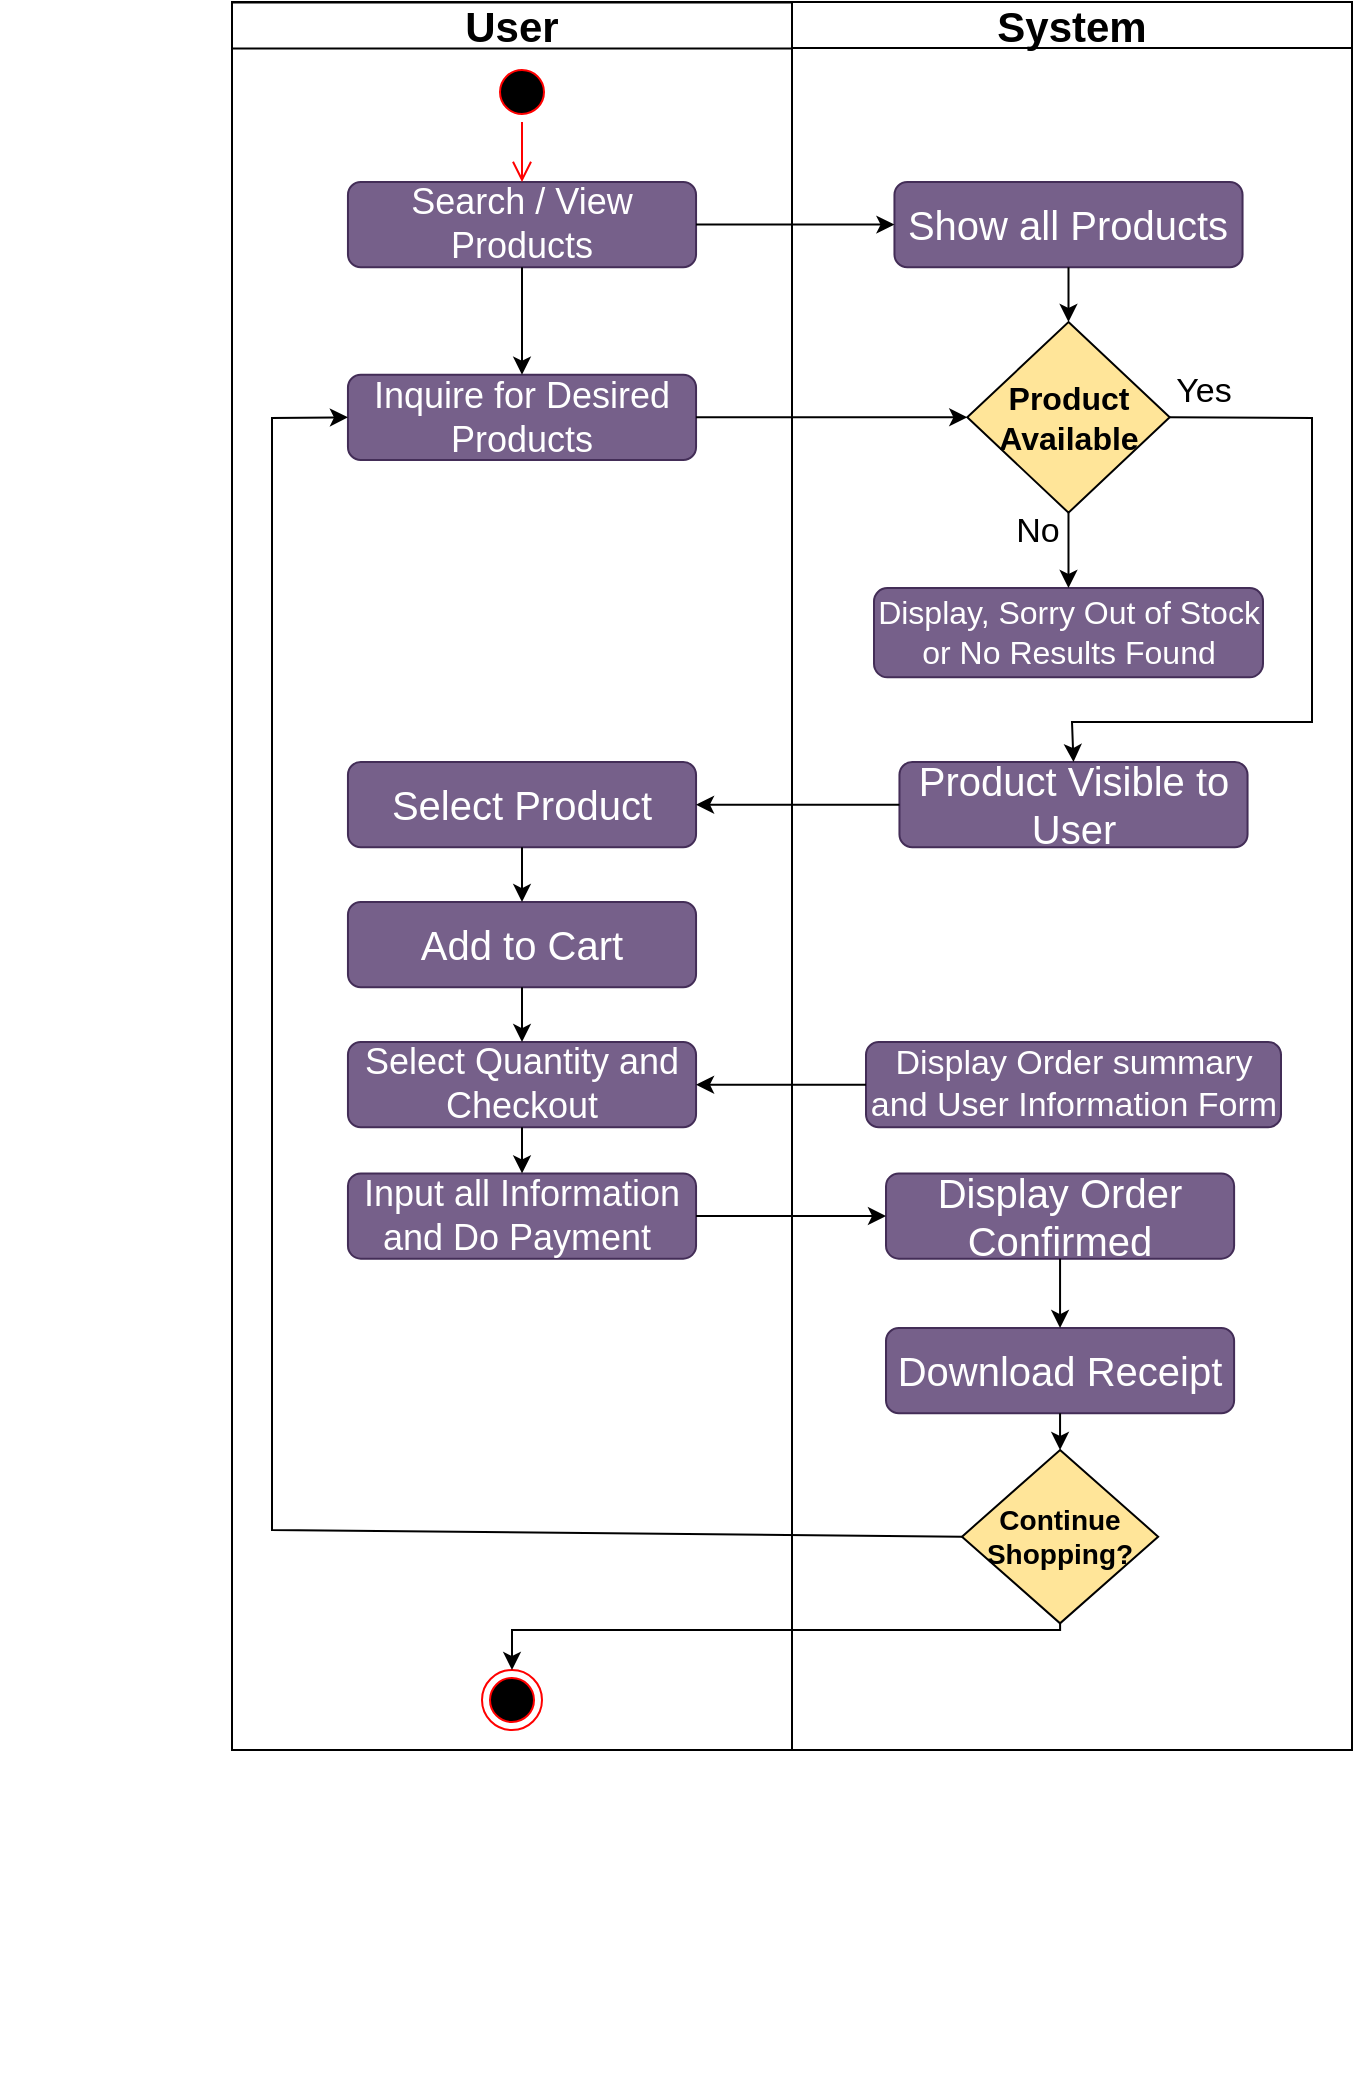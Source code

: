 <mxfile version="22.0.2" type="device">
  <diagram name="Page-1" id="e7e014a7-5840-1c2e-5031-d8a46d1fe8dd">
    <mxGraphModel dx="1500" dy="887" grid="1" gridSize="10" guides="1" tooltips="1" connect="1" arrows="1" fold="1" page="1" pageScale="1" pageWidth="1169" pageHeight="826" background="none" math="0" shadow="0">
      <root>
        <mxCell id="0" />
        <mxCell id="1" parent="0" />
        <mxCell id="G-YK18NaYCDzof1oobBy-38" value="" style="rounded=0;whiteSpace=wrap;html=1;" parent="1" vertex="1">
          <mxGeometry x="280" y="116" width="560" height="874" as="geometry" />
        </mxCell>
        <mxCell id="DQrWv3OORyhdN1dKPdlm-42" value="" style="group" parent="1" vertex="1" connectable="0">
          <mxGeometry x="164.5" y="130" width="665.5" height="1030" as="geometry" />
        </mxCell>
        <mxCell id="2" value="User" style="swimlane;whiteSpace=wrap;startSize=23;fontSize=21;" parent="DQrWv3OORyhdN1dKPdlm-42" vertex="1">
          <mxGeometry x="115.5" y="-13.69" width="280" height="873.69" as="geometry" />
        </mxCell>
        <mxCell id="DQrWv3OORyhdN1dKPdlm-96" value="Search / View Products" style="rounded=1;whiteSpace=wrap;html=1;fillColor=#76608a;fontColor=#ffffff;strokeColor=#432D57;fontSize=18;" parent="2" vertex="1">
          <mxGeometry x="57.974" y="89.685" width="174.048" height="42.632" as="geometry" />
        </mxCell>
        <mxCell id="DQrWv3OORyhdN1dKPdlm-98" value="Inquire for Desired Products" style="rounded=1;whiteSpace=wrap;html=1;fillColor=#76608a;fontColor=#ffffff;strokeColor=#432D57;fontSize=18;" parent="2" vertex="1">
          <mxGeometry x="57.974" y="186.045" width="174.048" height="42.632" as="geometry" />
        </mxCell>
        <mxCell id="DQrWv3OORyhdN1dKPdlm-104" value="" style="endArrow=classic;html=1;rounded=0;exitX=0.5;exitY=1;exitDx=0;exitDy=0;entryX=0.5;entryY=0;entryDx=0;entryDy=0;" parent="2" source="DQrWv3OORyhdN1dKPdlm-96" target="DQrWv3OORyhdN1dKPdlm-98" edge="1">
          <mxGeometry width="50" height="50" relative="1" as="geometry">
            <mxPoint x="230" y="300.024" as="sourcePoint" />
            <mxPoint x="280" y="250.024" as="targetPoint" />
          </mxGeometry>
        </mxCell>
        <mxCell id="DQrWv3OORyhdN1dKPdlm-150" value="Add to Cart" style="rounded=1;whiteSpace=wrap;html=1;fillColor=#76608a;fontColor=#ffffff;strokeColor=#432D57;fontSize=20;" parent="2" vertex="1">
          <mxGeometry x="57.974" y="449.692" width="174.048" height="42.632" as="geometry" />
        </mxCell>
        <mxCell id="DQrWv3OORyhdN1dKPdlm-154" value="Select Quantity and Checkout" style="rounded=1;whiteSpace=wrap;html=1;fillColor=#76608a;fontColor=#ffffff;strokeColor=#432D57;fontSize=18;" parent="2" vertex="1">
          <mxGeometry x="57.974" y="519.692" width="174.048" height="42.632" as="geometry" />
        </mxCell>
        <mxCell id="DQrWv3OORyhdN1dKPdlm-155" value="" style="endArrow=classic;html=1;rounded=0;exitX=0.5;exitY=1;exitDx=0;exitDy=0;entryX=0.5;entryY=0;entryDx=0;entryDy=0;" parent="2" source="DQrWv3OORyhdN1dKPdlm-150" target="DQrWv3OORyhdN1dKPdlm-154" edge="1">
          <mxGeometry width="50" height="50" relative="1" as="geometry">
            <mxPoint x="230" y="578.02" as="sourcePoint" />
            <mxPoint x="280" y="528.02" as="targetPoint" />
          </mxGeometry>
        </mxCell>
        <mxCell id="DQrWv3OORyhdN1dKPdlm-157" value="Input all Information and Do Payment&amp;nbsp;" style="rounded=1;whiteSpace=wrap;html=1;fillColor=#76608a;fontColor=#ffffff;strokeColor=#432D57;fontSize=18;" parent="2" vertex="1">
          <mxGeometry x="57.974" y="585.392" width="174.048" height="42.632" as="geometry" />
        </mxCell>
        <mxCell id="DQrWv3OORyhdN1dKPdlm-161" value="" style="endArrow=classic;html=1;rounded=0;exitX=0.5;exitY=1;exitDx=0;exitDy=0;entryX=0.5;entryY=0;entryDx=0;entryDy=0;" parent="2" source="DQrWv3OORyhdN1dKPdlm-154" target="DQrWv3OORyhdN1dKPdlm-157" edge="1">
          <mxGeometry width="50" height="50" relative="1" as="geometry">
            <mxPoint x="230" y="676.02" as="sourcePoint" />
            <mxPoint x="280" y="626.02" as="targetPoint" />
          </mxGeometry>
        </mxCell>
        <mxCell id="3BtnwwHCR_xymNZalPGl-40" value="Select Product" style="rounded=1;whiteSpace=wrap;html=1;fillColor=#76608a;fontColor=#ffffff;strokeColor=#432D57;fontSize=20;" parent="2" vertex="1">
          <mxGeometry x="57.974" y="379.692" width="174.048" height="42.632" as="geometry" />
        </mxCell>
        <mxCell id="DQrWv3OORyhdN1dKPdlm-152" value="" style="endArrow=classic;html=1;rounded=0;exitX=0.5;exitY=1;exitDx=0;exitDy=0;entryX=0.5;entryY=0;entryDx=0;entryDy=0;" parent="2" source="3BtnwwHCR_xymNZalPGl-40" target="DQrWv3OORyhdN1dKPdlm-150" edge="1">
          <mxGeometry width="50" height="50" relative="1" as="geometry">
            <mxPoint x="230" y="385.69" as="sourcePoint" />
            <mxPoint x="417.028" y="486.022" as="targetPoint" />
          </mxGeometry>
        </mxCell>
        <mxCell id="ksmsULDlG_Apr34Gp1Wl-40" value="" style="ellipse;html=1;shape=startState;fillColor=#000000;strokeColor=#ff0000;" parent="2" vertex="1">
          <mxGeometry x="130" y="29.69" width="30" height="30" as="geometry" />
        </mxCell>
        <mxCell id="ksmsULDlG_Apr34Gp1Wl-41" value="" style="edgeStyle=orthogonalEdgeStyle;html=1;verticalAlign=bottom;endArrow=open;endSize=8;strokeColor=#ff0000;rounded=0;entryX=0.5;entryY=0;entryDx=0;entryDy=0;" parent="2" source="ksmsULDlG_Apr34Gp1Wl-40" target="DQrWv3OORyhdN1dKPdlm-96" edge="1">
          <mxGeometry relative="1" as="geometry">
            <mxPoint x="144.995" y="89.69" as="targetPoint" />
          </mxGeometry>
        </mxCell>
        <mxCell id="ksmsULDlG_Apr34Gp1Wl-38" value="" style="ellipse;html=1;shape=endState;fillColor=#000000;strokeColor=#ff0000;" parent="2" vertex="1">
          <mxGeometry x="125" y="833.69" width="30" height="30" as="geometry" />
        </mxCell>
        <mxCell id="DQrWv3OORyhdN1dKPdlm-93" value="Show all Products" style="rounded=1;whiteSpace=wrap;html=1;fillColor=#76608a;fontColor=#ffffff;strokeColor=#432D57;fontSize=20;" parent="DQrWv3OORyhdN1dKPdlm-42" vertex="1">
          <mxGeometry x="446.724" y="75.992" width="174.048" height="42.632" as="geometry" />
        </mxCell>
        <mxCell id="DQrWv3OORyhdN1dKPdlm-97" value="" style="endArrow=classic;html=1;rounded=0;exitX=1;exitY=0.5;exitDx=0;exitDy=0;entryX=0;entryY=0.5;entryDx=0;entryDy=0;" parent="DQrWv3OORyhdN1dKPdlm-42" source="DQrWv3OORyhdN1dKPdlm-96" target="DQrWv3OORyhdN1dKPdlm-93" edge="1">
          <mxGeometry width="50" height="50" relative="1" as="geometry">
            <mxPoint x="345.5" y="292" as="sourcePoint" />
            <mxPoint x="395.5" y="242" as="targetPoint" />
          </mxGeometry>
        </mxCell>
        <mxCell id="DQrWv3OORyhdN1dKPdlm-105" value="Product Available" style="rhombus;whiteSpace=wrap;html=1;fillColor=#FFE599;fontStyle=1;fontSize=16;" parent="DQrWv3OORyhdN1dKPdlm-42" vertex="1">
          <mxGeometry x="483.14" y="146" width="101.21" height="95.35" as="geometry" />
        </mxCell>
        <mxCell id="DQrWv3OORyhdN1dKPdlm-106" value="" style="endArrow=classic;html=1;rounded=0;exitX=0.5;exitY=1;exitDx=0;exitDy=0;entryX=0.5;entryY=0;entryDx=0;entryDy=0;" parent="DQrWv3OORyhdN1dKPdlm-42" source="DQrWv3OORyhdN1dKPdlm-93" target="DQrWv3OORyhdN1dKPdlm-105" edge="1">
          <mxGeometry width="50" height="50" relative="1" as="geometry">
            <mxPoint x="270.5" y="214.976" as="sourcePoint" />
            <mxPoint x="270.5" y="261.976" as="targetPoint" />
          </mxGeometry>
        </mxCell>
        <mxCell id="DQrWv3OORyhdN1dKPdlm-107" value="" style="endArrow=classic;html=1;rounded=0;exitX=1;exitY=0.5;exitDx=0;exitDy=0;entryX=0;entryY=0.5;entryDx=0;entryDy=0;" parent="DQrWv3OORyhdN1dKPdlm-42" source="DQrWv3OORyhdN1dKPdlm-98" target="DQrWv3OORyhdN1dKPdlm-105" edge="1">
          <mxGeometry width="50" height="50" relative="1" as="geometry">
            <mxPoint x="358" y="193" as="sourcePoint" />
            <mxPoint x="456" y="193" as="targetPoint" />
          </mxGeometry>
        </mxCell>
        <mxCell id="DQrWv3OORyhdN1dKPdlm-109" value="Display, Sorry Out of Stock or No Results Found" style="rounded=1;whiteSpace=wrap;html=1;fillColor=#76608a;fontColor=#ffffff;strokeColor=#432D57;fontSize=16;" parent="DQrWv3OORyhdN1dKPdlm-42" vertex="1">
          <mxGeometry x="436.5" y="279" width="194.5" height="44.63" as="geometry" />
        </mxCell>
        <mxCell id="DQrWv3OORyhdN1dKPdlm-110" value="Product Visible to User" style="rounded=1;whiteSpace=wrap;html=1;fillColor=#76608a;fontColor=#ffffff;strokeColor=#432D57;fontSize=20;" parent="DQrWv3OORyhdN1dKPdlm-42" vertex="1">
          <mxGeometry x="449.224" y="366.002" width="174.048" height="42.632" as="geometry" />
        </mxCell>
        <mxCell id="DQrWv3OORyhdN1dKPdlm-111" value="" style="endArrow=classic;html=1;rounded=0;exitX=1;exitY=0.5;exitDx=0;exitDy=0;entryX=0.5;entryY=0;entryDx=0;entryDy=0;" parent="DQrWv3OORyhdN1dKPdlm-42" source="DQrWv3OORyhdN1dKPdlm-105" target="DQrWv3OORyhdN1dKPdlm-110" edge="1">
          <mxGeometry width="50" height="50" relative="1" as="geometry">
            <mxPoint x="345.5" y="392" as="sourcePoint" />
            <mxPoint x="535.5" y="406" as="targetPoint" />
            <Array as="points">
              <mxPoint x="655.5" y="194" />
              <mxPoint x="655.5" y="346" />
              <mxPoint x="535.5" y="346" />
            </Array>
          </mxGeometry>
        </mxCell>
        <mxCell id="DQrWv3OORyhdN1dKPdlm-153" value="" style="endArrow=classic;html=1;rounded=0;exitX=0;exitY=0.5;exitDx=0;exitDy=0;entryX=1;entryY=0.5;entryDx=0;entryDy=0;" parent="DQrWv3OORyhdN1dKPdlm-42" source="DQrWv3OORyhdN1dKPdlm-110" target="3BtnwwHCR_xymNZalPGl-40" edge="1">
          <mxGeometry width="50" height="50" relative="1" as="geometry">
            <mxPoint x="445.504" y="493.647" as="sourcePoint" />
            <mxPoint x="395.5" y="322" as="targetPoint" />
          </mxGeometry>
        </mxCell>
        <mxCell id="DQrWv3OORyhdN1dKPdlm-156" value="Display Order summary and User Information Form" style="rounded=1;whiteSpace=wrap;html=1;fillColor=#76608a;fontColor=#ffffff;strokeColor=#432D57;fontSize=17;" parent="DQrWv3OORyhdN1dKPdlm-42" vertex="1">
          <mxGeometry x="432.5" y="506.0" width="207.5" height="42.63" as="geometry" />
        </mxCell>
        <mxCell id="DQrWv3OORyhdN1dKPdlm-158" value="Display Order Confirmed" style="rounded=1;whiteSpace=wrap;html=1;fillColor=#76608a;fontColor=#ffffff;strokeColor=#432D57;fontSize=20;" parent="DQrWv3OORyhdN1dKPdlm-42" vertex="1">
          <mxGeometry x="442.504" y="571.702" width="174.048" height="42.632" as="geometry" />
        </mxCell>
        <mxCell id="DQrWv3OORyhdN1dKPdlm-159" value="Download Receipt" style="rounded=1;whiteSpace=wrap;html=1;fillColor=#76608a;fontColor=#ffffff;strokeColor=#432D57;fontSize=20;" parent="DQrWv3OORyhdN1dKPdlm-42" vertex="1">
          <mxGeometry x="442.504" y="649.002" width="174.048" height="42.632" as="geometry" />
        </mxCell>
        <mxCell id="DQrWv3OORyhdN1dKPdlm-160" value="" style="endArrow=classic;html=1;rounded=0;exitX=0;exitY=0.5;exitDx=0;exitDy=0;entryX=1;entryY=0.5;entryDx=0;entryDy=0;" parent="DQrWv3OORyhdN1dKPdlm-42" source="DQrWv3OORyhdN1dKPdlm-156" target="DQrWv3OORyhdN1dKPdlm-154" edge="1">
          <mxGeometry width="50" height="50" relative="1" as="geometry">
            <mxPoint x="345.5" y="672" as="sourcePoint" />
            <mxPoint x="395.5" y="622" as="targetPoint" />
          </mxGeometry>
        </mxCell>
        <mxCell id="DQrWv3OORyhdN1dKPdlm-162" value="" style="endArrow=classic;html=1;rounded=0;exitX=1;exitY=0.5;exitDx=0;exitDy=0;entryX=0;entryY=0.5;entryDx=0;entryDy=0;" parent="DQrWv3OORyhdN1dKPdlm-42" source="DQrWv3OORyhdN1dKPdlm-157" target="DQrWv3OORyhdN1dKPdlm-158" edge="1">
          <mxGeometry width="50" height="50" relative="1" as="geometry">
            <mxPoint x="270.5" y="606.98" as="sourcePoint" />
            <mxPoint x="270.5" y="633.98" as="targetPoint" />
          </mxGeometry>
        </mxCell>
        <mxCell id="DQrWv3OORyhdN1dKPdlm-164" value="" style="endArrow=classic;html=1;rounded=0;exitX=0.5;exitY=1;exitDx=0;exitDy=0;entryX=0.5;entryY=0;entryDx=0;entryDy=0;" parent="DQrWv3OORyhdN1dKPdlm-42" source="DQrWv3OORyhdN1dKPdlm-158" target="DQrWv3OORyhdN1dKPdlm-159" edge="1">
          <mxGeometry width="50" height="50" relative="1" as="geometry">
            <mxPoint x="358" y="655" as="sourcePoint" />
            <mxPoint x="456" y="653" as="targetPoint" />
          </mxGeometry>
        </mxCell>
        <mxCell id="L9qMKQyOvNoYJEPTEst4-3" style="edgeStyle=orthogonalEdgeStyle;rounded=0;orthogonalLoop=1;jettySize=auto;html=1;entryX=0.5;entryY=0;entryDx=0;entryDy=0;" edge="1" parent="DQrWv3OORyhdN1dKPdlm-42" source="DQrWv3OORyhdN1dKPdlm-166" target="ksmsULDlG_Apr34Gp1Wl-38">
          <mxGeometry relative="1" as="geometry">
            <Array as="points">
              <mxPoint x="530" y="800" />
              <mxPoint x="256" y="800" />
            </Array>
          </mxGeometry>
        </mxCell>
        <mxCell id="DQrWv3OORyhdN1dKPdlm-166" value="Continue Shopping?" style="rhombus;whiteSpace=wrap;html=1;fillColor=#FFE599;fontStyle=1;fontSize=14;" parent="DQrWv3OORyhdN1dKPdlm-42" vertex="1">
          <mxGeometry x="480.49" y="710" width="98.08" height="86.65" as="geometry" />
        </mxCell>
        <mxCell id="DQrWv3OORyhdN1dKPdlm-167" value="" style="endArrow=classic;html=1;rounded=0;exitX=0.5;exitY=1;exitDx=0;exitDy=0;entryX=0.5;entryY=0;entryDx=0;entryDy=0;" parent="DQrWv3OORyhdN1dKPdlm-42" source="DQrWv3OORyhdN1dKPdlm-159" target="DQrWv3OORyhdN1dKPdlm-166" edge="1">
          <mxGeometry width="50" height="50" relative="1" as="geometry">
            <mxPoint x="345.5" y="772" as="sourcePoint" />
            <mxPoint x="395.5" y="722" as="targetPoint" />
          </mxGeometry>
        </mxCell>
        <mxCell id="DQrWv3OORyhdN1dKPdlm-168" value="" style="endArrow=classic;html=1;rounded=0;exitX=0;exitY=0.5;exitDx=0;exitDy=0;entryX=0;entryY=0.5;entryDx=0;entryDy=0;" parent="DQrWv3OORyhdN1dKPdlm-42" source="DQrWv3OORyhdN1dKPdlm-166" target="DQrWv3OORyhdN1dKPdlm-98" edge="1">
          <mxGeometry width="50" height="50" relative="1" as="geometry">
            <mxPoint x="488.79" y="802" as="sourcePoint" />
            <mxPoint x="173.474" y="274.321" as="targetPoint" />
            <Array as="points">
              <mxPoint x="135.5" y="750" />
              <mxPoint x="135.5" y="194" />
            </Array>
          </mxGeometry>
        </mxCell>
        <mxCell id="3BtnwwHCR_xymNZalPGl-38" value="No" style="text;html=1;strokeColor=none;fillColor=none;align=center;verticalAlign=middle;whiteSpace=wrap;rounded=0;fontSize=17;" parent="DQrWv3OORyhdN1dKPdlm-42" vertex="1">
          <mxGeometry x="488.5" y="236" width="60" height="30" as="geometry" />
        </mxCell>
        <mxCell id="3BtnwwHCR_xymNZalPGl-39" value="Yes" style="text;html=1;strokeColor=none;fillColor=none;align=center;verticalAlign=middle;whiteSpace=wrap;rounded=0;fontSize=17;" parent="DQrWv3OORyhdN1dKPdlm-42" vertex="1">
          <mxGeometry x="571" y="166" width="60" height="30" as="geometry" />
        </mxCell>
        <mxCell id="DQrWv3OORyhdN1dKPdlm-108" value="" style="endArrow=classic;html=1;rounded=0;exitX=0.5;exitY=1;exitDx=0;exitDy=0;entryX=0.5;entryY=0;entryDx=0;entryDy=0;" parent="DQrWv3OORyhdN1dKPdlm-42" source="DQrWv3OORyhdN1dKPdlm-105" target="DQrWv3OORyhdN1dKPdlm-109" edge="1">
          <mxGeometry width="50" height="50" relative="1" as="geometry">
            <mxPoint x="532.525" y="305" as="sourcePoint" />
            <mxPoint x="532.5" y="334" as="targetPoint" />
          </mxGeometry>
        </mxCell>
        <mxCell id="3" value="System" style="swimlane;whiteSpace=wrap;fontSize=21;" parent="1" vertex="1">
          <mxGeometry x="560" y="116" width="280" height="874" as="geometry" />
        </mxCell>
      </root>
    </mxGraphModel>
  </diagram>
</mxfile>
